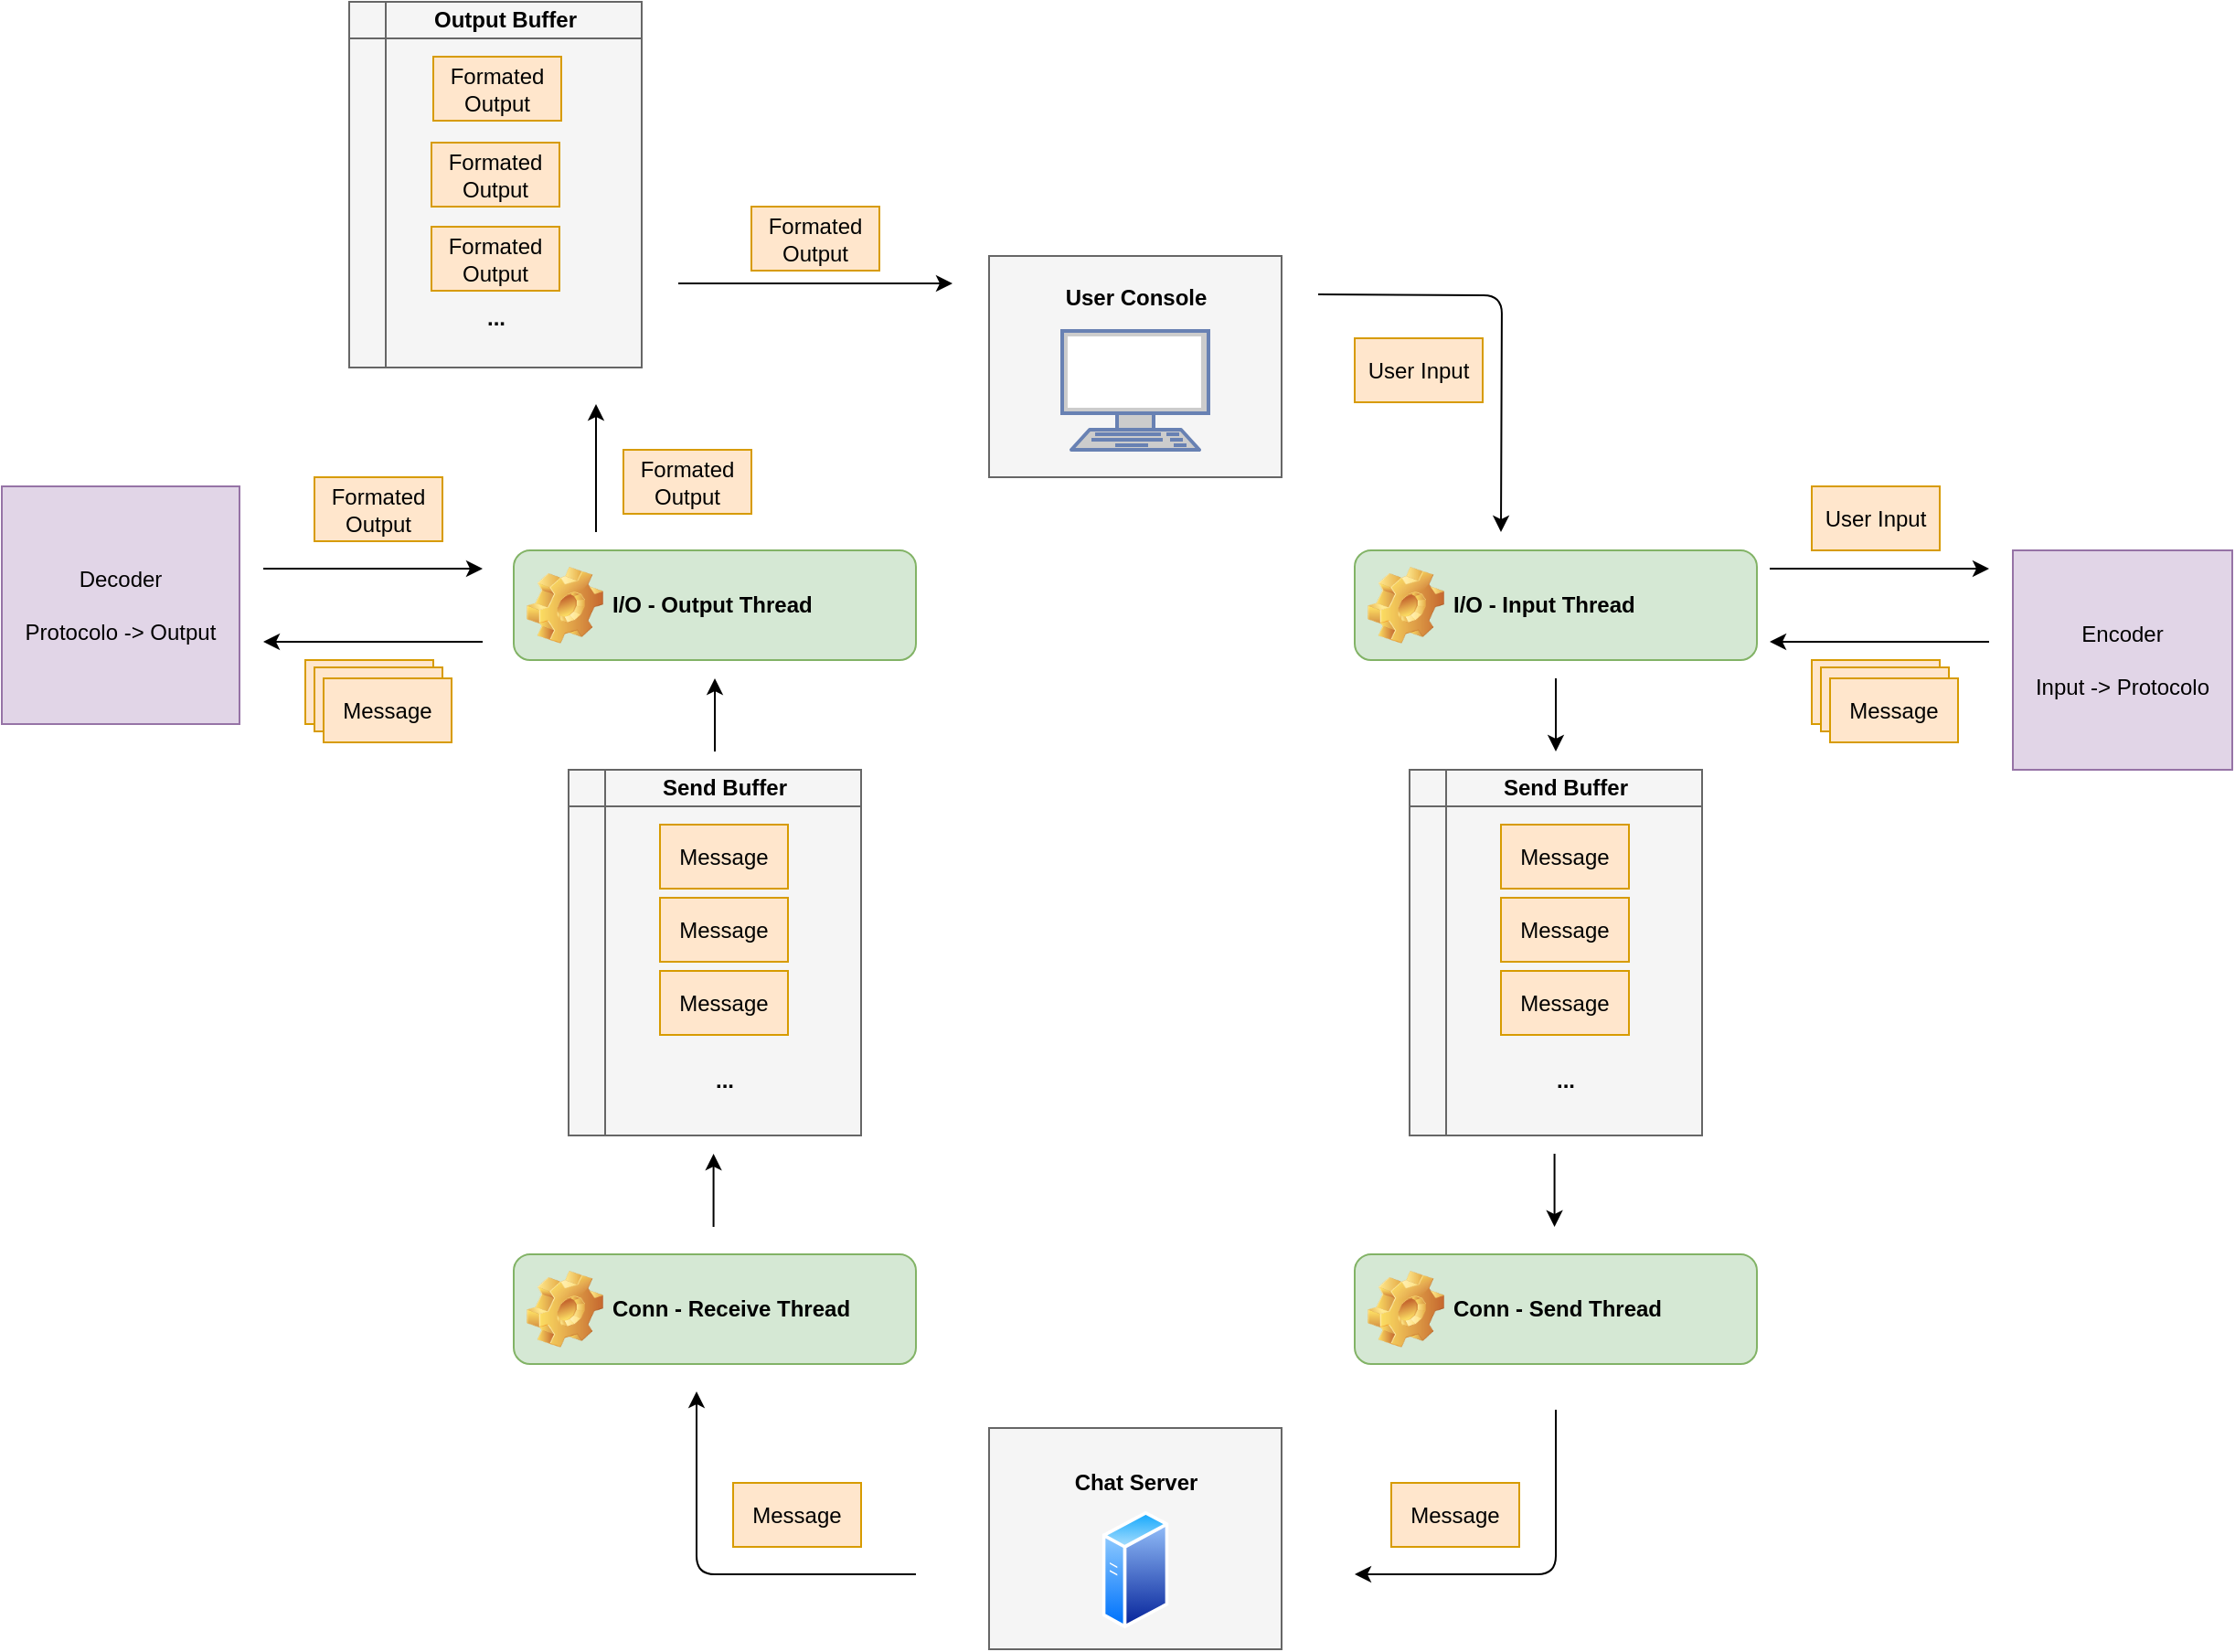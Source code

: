 <mxfile version="13.0.1" type="device"><diagram id="r6oh95OOsejYrHpNMcc-" name="Page-1"><mxGraphModel dx="2162" dy="1904" grid="1" gridSize="10" guides="1" tooltips="1" connect="1" arrows="1" fold="1" page="1" pageScale="1" pageWidth="827" pageHeight="1169" math="0" shadow="0"><root><mxCell id="0"/><mxCell id="1" parent="0"/><mxCell id="nHkJ9m13jqISgOz_DVqs-62" value="" style="rounded=0;whiteSpace=wrap;html=1;fillColor=#f5f5f5;strokeColor=#666666;fontColor=#333333;" vertex="1" parent="1"><mxGeometry x="280" y="680" width="160" height="121" as="geometry"/></mxCell><mxCell id="nHkJ9m13jqISgOz_DVqs-4" value="" style="rounded=0;whiteSpace=wrap;html=1;fillColor=#f5f5f5;strokeColor=#666666;fontColor=#333333;" vertex="1" parent="1"><mxGeometry x="280" y="39" width="160" height="121" as="geometry"/></mxCell><mxCell id="nHkJ9m13jqISgOz_DVqs-1" value="" style="fontColor=#0066CC;verticalAlign=top;verticalLabelPosition=bottom;labelPosition=center;align=center;html=1;outlineConnect=0;fillColor=#CCCCCC;strokeColor=#6881B3;gradientColor=none;gradientDirection=north;strokeWidth=2;shape=mxgraph.networks.terminal;" vertex="1" parent="1"><mxGeometry x="320" y="80" width="80" height="65" as="geometry"/></mxCell><mxCell id="nHkJ9m13jqISgOz_DVqs-2" value="&lt;div&gt;&lt;b&gt;User Console&lt;/b&gt;&lt;/div&gt;&lt;div&gt;&lt;b&gt;&lt;br&gt;&lt;/b&gt;&lt;/div&gt;" style="text;html=1;align=center;verticalAlign=middle;resizable=0;points=[];autosize=1;" vertex="1" parent="1"><mxGeometry x="310" y="54" width="100" height="30" as="geometry"/></mxCell><mxCell id="nHkJ9m13jqISgOz_DVqs-5" value="&lt;div&gt;I/O - Input Thread&lt;/div&gt;" style="label;whiteSpace=wrap;html=1;image=img/clipart/Gear_128x128.png;fillColor=#d5e8d4;strokeColor=#82b366;" vertex="1" parent="1"><mxGeometry x="480" y="200" width="220" height="60" as="geometry"/></mxCell><mxCell id="nHkJ9m13jqISgOz_DVqs-6" value="&lt;div&gt;I/O - Output Thread&lt;/div&gt;" style="label;whiteSpace=wrap;html=1;image=img/clipart/Gear_128x128.png;fillColor=#d5e8d4;strokeColor=#82b366;" vertex="1" parent="1"><mxGeometry x="20" y="200" width="220" height="60" as="geometry"/></mxCell><mxCell id="nHkJ9m13jqISgOz_DVqs-7" value="&lt;div&gt;Conn - Send Thread&lt;br&gt;&lt;/div&gt;" style="label;whiteSpace=wrap;html=1;image=img/clipart/Gear_128x128.png;fillColor=#d5e8d4;strokeColor=#82b366;" vertex="1" parent="1"><mxGeometry x="480" y="585" width="220" height="60" as="geometry"/></mxCell><mxCell id="nHkJ9m13jqISgOz_DVqs-8" value="&lt;div&gt;Conn - Receive Thread&lt;br&gt;&lt;/div&gt;" style="label;whiteSpace=wrap;html=1;image=img/clipart/Gear_128x128.png;fillColor=#d5e8d4;strokeColor=#82b366;" vertex="1" parent="1"><mxGeometry x="20" y="585" width="220" height="60" as="geometry"/></mxCell><mxCell id="nHkJ9m13jqISgOz_DVqs-9" value="" style="endArrow=classic;html=1;edgeStyle=orthogonalEdgeStyle;" edge="1" parent="1"><mxGeometry width="50" height="50" relative="1" as="geometry"><mxPoint x="460" y="60" as="sourcePoint"/><mxPoint x="560" y="190" as="targetPoint"/></mxGeometry></mxCell><mxCell id="nHkJ9m13jqISgOz_DVqs-12" value="User Input" style="rounded=0;whiteSpace=wrap;html=1;fillColor=#ffe6cc;strokeColor=#d79b00;" vertex="1" parent="1"><mxGeometry x="480" y="84" width="70" height="35" as="geometry"/></mxCell><mxCell id="nHkJ9m13jqISgOz_DVqs-14" value="User Input" style="rounded=0;whiteSpace=wrap;html=1;fillColor=#ffe6cc;strokeColor=#d79b00;" vertex="1" parent="1"><mxGeometry x="730" y="165" width="70" height="35" as="geometry"/></mxCell><mxCell id="nHkJ9m13jqISgOz_DVqs-15" value="" style="endArrow=classic;html=1;" edge="1" parent="1"><mxGeometry width="50" height="50" relative="1" as="geometry"><mxPoint x="707" y="210" as="sourcePoint"/><mxPoint x="827" y="210" as="targetPoint"/></mxGeometry></mxCell><mxCell id="nHkJ9m13jqISgOz_DVqs-16" value="&lt;div&gt;Encoder&lt;/div&gt;&lt;div&gt;&lt;br&gt;&lt;/div&gt;&lt;div&gt;Input -&amp;gt; Protocolo&lt;br&gt;&lt;/div&gt;" style="whiteSpace=wrap;html=1;aspect=fixed;fillColor=#e1d5e7;strokeColor=#9673a6;" vertex="1" parent="1"><mxGeometry x="840" y="200" width="120" height="120" as="geometry"/></mxCell><mxCell id="nHkJ9m13jqISgOz_DVqs-17" value="" style="endArrow=classic;html=1;" edge="1" parent="1"><mxGeometry width="50" height="50" relative="1" as="geometry"><mxPoint x="827" y="250" as="sourcePoint"/><mxPoint x="707" y="250" as="targetPoint"/></mxGeometry></mxCell><mxCell id="nHkJ9m13jqISgOz_DVqs-18" value="Message" style="rounded=0;whiteSpace=wrap;html=1;fillColor=#ffe6cc;strokeColor=#d79b00;" vertex="1" parent="1"><mxGeometry x="730" y="260" width="70" height="35" as="geometry"/></mxCell><mxCell id="nHkJ9m13jqISgOz_DVqs-19" value="Message" style="rounded=0;whiteSpace=wrap;html=1;fillColor=#ffe6cc;strokeColor=#d79b00;" vertex="1" parent="1"><mxGeometry x="735" y="264" width="70" height="35" as="geometry"/></mxCell><mxCell id="nHkJ9m13jqISgOz_DVqs-20" value="Message" style="rounded=0;whiteSpace=wrap;html=1;fillColor=#ffe6cc;strokeColor=#d79b00;" vertex="1" parent="1"><mxGeometry x="740" y="270" width="70" height="35" as="geometry"/></mxCell><mxCell id="nHkJ9m13jqISgOz_DVqs-21" value="" style="shape=internalStorage;whiteSpace=wrap;html=1;backgroundOutline=1;fillColor=#f5f5f5;strokeColor=#666666;fontColor=#333333;" vertex="1" parent="1"><mxGeometry x="510" y="320" width="160" height="200" as="geometry"/></mxCell><mxCell id="nHkJ9m13jqISgOz_DVqs-22" value="Message" style="rounded=0;whiteSpace=wrap;html=1;fillColor=#ffe6cc;strokeColor=#d79b00;" vertex="1" parent="1"><mxGeometry x="560" y="350" width="70" height="35" as="geometry"/></mxCell><mxCell id="nHkJ9m13jqISgOz_DVqs-23" value="Message" style="rounded=0;whiteSpace=wrap;html=1;fillColor=#ffe6cc;strokeColor=#d79b00;" vertex="1" parent="1"><mxGeometry x="560" y="390" width="70" height="35" as="geometry"/></mxCell><mxCell id="nHkJ9m13jqISgOz_DVqs-24" value="Message" style="rounded=0;whiteSpace=wrap;html=1;fillColor=#ffe6cc;strokeColor=#d79b00;" vertex="1" parent="1"><mxGeometry x="560" y="430" width="70" height="35" as="geometry"/></mxCell><mxCell id="nHkJ9m13jqISgOz_DVqs-25" value="&lt;b&gt;...&lt;/b&gt;" style="text;html=1;align=center;verticalAlign=middle;resizable=0;points=[];autosize=1;" vertex="1" parent="1"><mxGeometry x="580" y="480" width="30" height="20" as="geometry"/></mxCell><mxCell id="nHkJ9m13jqISgOz_DVqs-26" value="&lt;b&gt;Send Buffer&lt;/b&gt;" style="text;html=1;align=center;verticalAlign=middle;resizable=0;points=[];autosize=1;" vertex="1" parent="1"><mxGeometry x="545" y="320" width="100" height="20" as="geometry"/></mxCell><mxCell id="nHkJ9m13jqISgOz_DVqs-33" value="" style="endArrow=classic;html=1;" edge="1" parent="1"><mxGeometry width="50" height="50" relative="1" as="geometry"><mxPoint x="590" y="270" as="sourcePoint"/><mxPoint x="590" y="310" as="targetPoint"/></mxGeometry></mxCell><mxCell id="nHkJ9m13jqISgOz_DVqs-34" value="" style="endArrow=classic;html=1;" edge="1" parent="1"><mxGeometry width="50" height="50" relative="1" as="geometry"><mxPoint x="589.29" y="530.0" as="sourcePoint"/><mxPoint x="589.29" y="570.0" as="targetPoint"/></mxGeometry></mxCell><mxCell id="nHkJ9m13jqISgOz_DVqs-43" value="" style="shape=internalStorage;whiteSpace=wrap;html=1;backgroundOutline=1;fillColor=#f5f5f5;strokeColor=#666666;fontColor=#333333;" vertex="1" parent="1"><mxGeometry x="50" y="320" width="160" height="200" as="geometry"/></mxCell><mxCell id="nHkJ9m13jqISgOz_DVqs-44" value="Message" style="rounded=0;whiteSpace=wrap;html=1;fillColor=#ffe6cc;strokeColor=#d79b00;" vertex="1" parent="1"><mxGeometry x="100" y="350" width="70" height="35" as="geometry"/></mxCell><mxCell id="nHkJ9m13jqISgOz_DVqs-45" value="Message" style="rounded=0;whiteSpace=wrap;html=1;fillColor=#ffe6cc;strokeColor=#d79b00;" vertex="1" parent="1"><mxGeometry x="100" y="390" width="70" height="35" as="geometry"/></mxCell><mxCell id="nHkJ9m13jqISgOz_DVqs-46" value="Message" style="rounded=0;whiteSpace=wrap;html=1;fillColor=#ffe6cc;strokeColor=#d79b00;" vertex="1" parent="1"><mxGeometry x="100" y="430" width="70" height="35" as="geometry"/></mxCell><mxCell id="nHkJ9m13jqISgOz_DVqs-47" value="&lt;b&gt;...&lt;/b&gt;" style="text;html=1;align=center;verticalAlign=middle;resizable=0;points=[];autosize=1;" vertex="1" parent="1"><mxGeometry x="120" y="480" width="30" height="20" as="geometry"/></mxCell><mxCell id="nHkJ9m13jqISgOz_DVqs-48" value="&lt;b&gt;Send Buffer&lt;/b&gt;" style="text;html=1;align=center;verticalAlign=middle;resizable=0;points=[];autosize=1;" vertex="1" parent="1"><mxGeometry x="85" y="320" width="100" height="20" as="geometry"/></mxCell><mxCell id="nHkJ9m13jqISgOz_DVqs-49" value="" style="endArrow=classic;html=1;" edge="1" parent="1"><mxGeometry width="50" height="50" relative="1" as="geometry"><mxPoint x="130" y="310.0" as="sourcePoint"/><mxPoint x="130" y="270.0" as="targetPoint"/></mxGeometry></mxCell><mxCell id="nHkJ9m13jqISgOz_DVqs-50" value="" style="endArrow=classic;html=1;" edge="1" parent="1"><mxGeometry width="50" height="50" relative="1" as="geometry"><mxPoint x="129.29" y="570" as="sourcePoint"/><mxPoint x="129.29" y="530" as="targetPoint"/></mxGeometry></mxCell><mxCell id="nHkJ9m13jqISgOz_DVqs-51" value="" style="aspect=fixed;perimeter=ellipsePerimeter;html=1;align=center;shadow=0;dashed=0;spacingTop=3;image;image=img/lib/active_directory/generic_server.svg;" vertex="1" parent="1"><mxGeometry x="341.8" y="725" width="36.4" height="65" as="geometry"/></mxCell><mxCell id="nHkJ9m13jqISgOz_DVqs-57" value="" style="endArrow=classic;html=1;edgeStyle=orthogonalEdgeStyle;" edge="1" parent="1"><mxGeometry width="50" height="50" relative="1" as="geometry"><mxPoint x="110" y="54" as="sourcePoint"/><mxPoint x="260" y="54" as="targetPoint"/><Array as="points"><mxPoint x="130" y="54"/></Array></mxGeometry></mxCell><mxCell id="nHkJ9m13jqISgOz_DVqs-58" value="Formated Output" style="rounded=0;whiteSpace=wrap;html=1;fillColor=#ffe6cc;strokeColor=#d79b00;" vertex="1" parent="1"><mxGeometry x="150" y="12" width="70" height="35" as="geometry"/></mxCell><mxCell id="nHkJ9m13jqISgOz_DVqs-64" value="&lt;b&gt;Chat Server&lt;br&gt;&lt;/b&gt;" style="text;html=1;align=center;verticalAlign=middle;resizable=0;points=[];autosize=1;" vertex="1" parent="1"><mxGeometry x="315" y="700" width="90" height="20" as="geometry"/></mxCell><mxCell id="nHkJ9m13jqISgOz_DVqs-67" value="" style="endArrow=classic;html=1;edgeStyle=orthogonalEdgeStyle;" edge="1" parent="1"><mxGeometry width="50" height="50" relative="1" as="geometry"><mxPoint x="240" y="760" as="sourcePoint"/><mxPoint x="120" y="660" as="targetPoint"/><Array as="points"><mxPoint x="120" y="760"/><mxPoint x="120" y="670"/></Array></mxGeometry></mxCell><mxCell id="nHkJ9m13jqISgOz_DVqs-72" value="" style="endArrow=classic;html=1;edgeStyle=orthogonalEdgeStyle;" edge="1" parent="1"><mxGeometry width="50" height="50" relative="1" as="geometry"><mxPoint x="590" y="670" as="sourcePoint"/><mxPoint x="480" y="760" as="targetPoint"/><Array as="points"><mxPoint x="590" y="680"/><mxPoint x="590" y="770"/></Array></mxGeometry></mxCell><mxCell id="nHkJ9m13jqISgOz_DVqs-74" value="Message" style="rounded=0;whiteSpace=wrap;html=1;fillColor=#ffe6cc;strokeColor=#d79b00;" vertex="1" parent="1"><mxGeometry x="500" y="710" width="70" height="35" as="geometry"/></mxCell><mxCell id="nHkJ9m13jqISgOz_DVqs-75" value="Message" style="rounded=0;whiteSpace=wrap;html=1;fillColor=#ffe6cc;strokeColor=#d79b00;" vertex="1" parent="1"><mxGeometry x="140" y="710" width="70" height="35" as="geometry"/></mxCell><mxCell id="nHkJ9m13jqISgOz_DVqs-77" value="" style="endArrow=classic;html=1;" edge="1" parent="1"><mxGeometry width="50" height="50" relative="1" as="geometry"><mxPoint x="-117.0" y="210" as="sourcePoint"/><mxPoint x="3.0" y="210" as="targetPoint"/></mxGeometry></mxCell><mxCell id="nHkJ9m13jqISgOz_DVqs-78" value="&lt;div&gt;Decoder&lt;/div&gt;&lt;div&gt;&lt;br&gt;&lt;/div&gt;&lt;div&gt;Protocolo -&amp;gt; Output&lt;br&gt;&lt;/div&gt;" style="whiteSpace=wrap;html=1;aspect=fixed;fillColor=#e1d5e7;strokeColor=#9673a6;" vertex="1" parent="1"><mxGeometry x="-260" y="165" width="130" height="130" as="geometry"/></mxCell><mxCell id="nHkJ9m13jqISgOz_DVqs-79" value="" style="endArrow=classic;html=1;" edge="1" parent="1"><mxGeometry width="50" height="50" relative="1" as="geometry"><mxPoint x="3.0" y="250" as="sourcePoint"/><mxPoint x="-117.0" y="250" as="targetPoint"/></mxGeometry></mxCell><mxCell id="nHkJ9m13jqISgOz_DVqs-80" value="Message" style="rounded=0;whiteSpace=wrap;html=1;fillColor=#ffe6cc;strokeColor=#d79b00;" vertex="1" parent="1"><mxGeometry x="-94" y="260" width="70" height="35" as="geometry"/></mxCell><mxCell id="nHkJ9m13jqISgOz_DVqs-81" value="Message" style="rounded=0;whiteSpace=wrap;html=1;fillColor=#ffe6cc;strokeColor=#d79b00;" vertex="1" parent="1"><mxGeometry x="-89" y="264" width="70" height="35" as="geometry"/></mxCell><mxCell id="nHkJ9m13jqISgOz_DVqs-82" value="Message" style="rounded=0;whiteSpace=wrap;html=1;fillColor=#ffe6cc;strokeColor=#d79b00;" vertex="1" parent="1"><mxGeometry x="-84" y="270" width="70" height="35" as="geometry"/></mxCell><mxCell id="nHkJ9m13jqISgOz_DVqs-86" value="Formated Output" style="rounded=0;whiteSpace=wrap;html=1;fillColor=#ffe6cc;strokeColor=#d79b00;" vertex="1" parent="1"><mxGeometry x="-89" y="160" width="70" height="35" as="geometry"/></mxCell><mxCell id="nHkJ9m13jqISgOz_DVqs-87" value="" style="shape=internalStorage;whiteSpace=wrap;html=1;backgroundOutline=1;fillColor=#f5f5f5;strokeColor=#666666;fontColor=#333333;" vertex="1" parent="1"><mxGeometry x="-70" y="-100" width="160" height="200" as="geometry"/></mxCell><mxCell id="nHkJ9m13jqISgOz_DVqs-91" value="&lt;b&gt;...&lt;/b&gt;" style="text;html=1;align=center;verticalAlign=middle;resizable=0;points=[];autosize=1;" vertex="1" parent="1"><mxGeometry x="-5" y="63" width="30" height="20" as="geometry"/></mxCell><mxCell id="nHkJ9m13jqISgOz_DVqs-92" value="&lt;b&gt;Output Buffer&lt;br&gt;&lt;/b&gt;" style="text;html=1;align=center;verticalAlign=middle;resizable=0;points=[];autosize=1;" vertex="1" parent="1"><mxGeometry x="-40" y="-100" width="110" height="20" as="geometry"/></mxCell><mxCell id="nHkJ9m13jqISgOz_DVqs-93" value="" style="endArrow=classic;html=1;" edge="1" parent="1"><mxGeometry width="50" height="50" relative="1" as="geometry"><mxPoint x="65" y="190" as="sourcePoint"/><mxPoint x="65" y="120" as="targetPoint"/></mxGeometry></mxCell><mxCell id="nHkJ9m13jqISgOz_DVqs-94" value="Formated Output" style="rounded=0;whiteSpace=wrap;html=1;fillColor=#ffe6cc;strokeColor=#d79b00;" vertex="1" parent="1"><mxGeometry x="80" y="145" width="70" height="35" as="geometry"/></mxCell><mxCell id="nHkJ9m13jqISgOz_DVqs-95" value="Formated Output" style="rounded=0;whiteSpace=wrap;html=1;fillColor=#ffe6cc;strokeColor=#d79b00;" vertex="1" parent="1"><mxGeometry x="-24" y="-70" width="70" height="35" as="geometry"/></mxCell><mxCell id="nHkJ9m13jqISgOz_DVqs-96" value="Formated Output" style="rounded=0;whiteSpace=wrap;html=1;fillColor=#ffe6cc;strokeColor=#d79b00;" vertex="1" parent="1"><mxGeometry x="-25" y="-23" width="70" height="35" as="geometry"/></mxCell><mxCell id="nHkJ9m13jqISgOz_DVqs-97" value="Formated Output" style="rounded=0;whiteSpace=wrap;html=1;fillColor=#ffe6cc;strokeColor=#d79b00;" vertex="1" parent="1"><mxGeometry x="-25" y="23" width="70" height="35" as="geometry"/></mxCell></root></mxGraphModel></diagram></mxfile>
